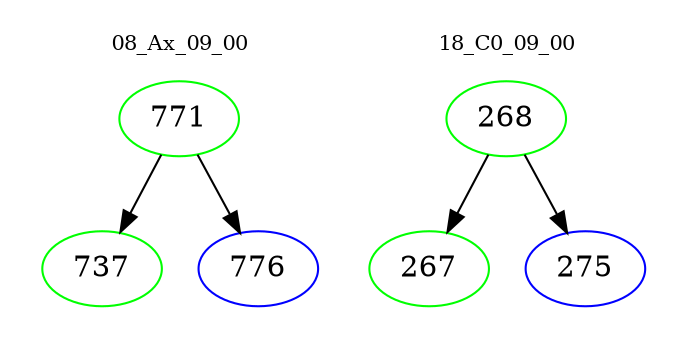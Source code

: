 digraph{
subgraph cluster_0 {
color = white
label = "08_Ax_09_00";
fontsize=10;
T0_771 [label="771", color="green"]
T0_771 -> T0_737 [color="black"]
T0_737 [label="737", color="green"]
T0_771 -> T0_776 [color="black"]
T0_776 [label="776", color="blue"]
}
subgraph cluster_1 {
color = white
label = "18_C0_09_00";
fontsize=10;
T1_268 [label="268", color="green"]
T1_268 -> T1_267 [color="black"]
T1_267 [label="267", color="green"]
T1_268 -> T1_275 [color="black"]
T1_275 [label="275", color="blue"]
}
}
